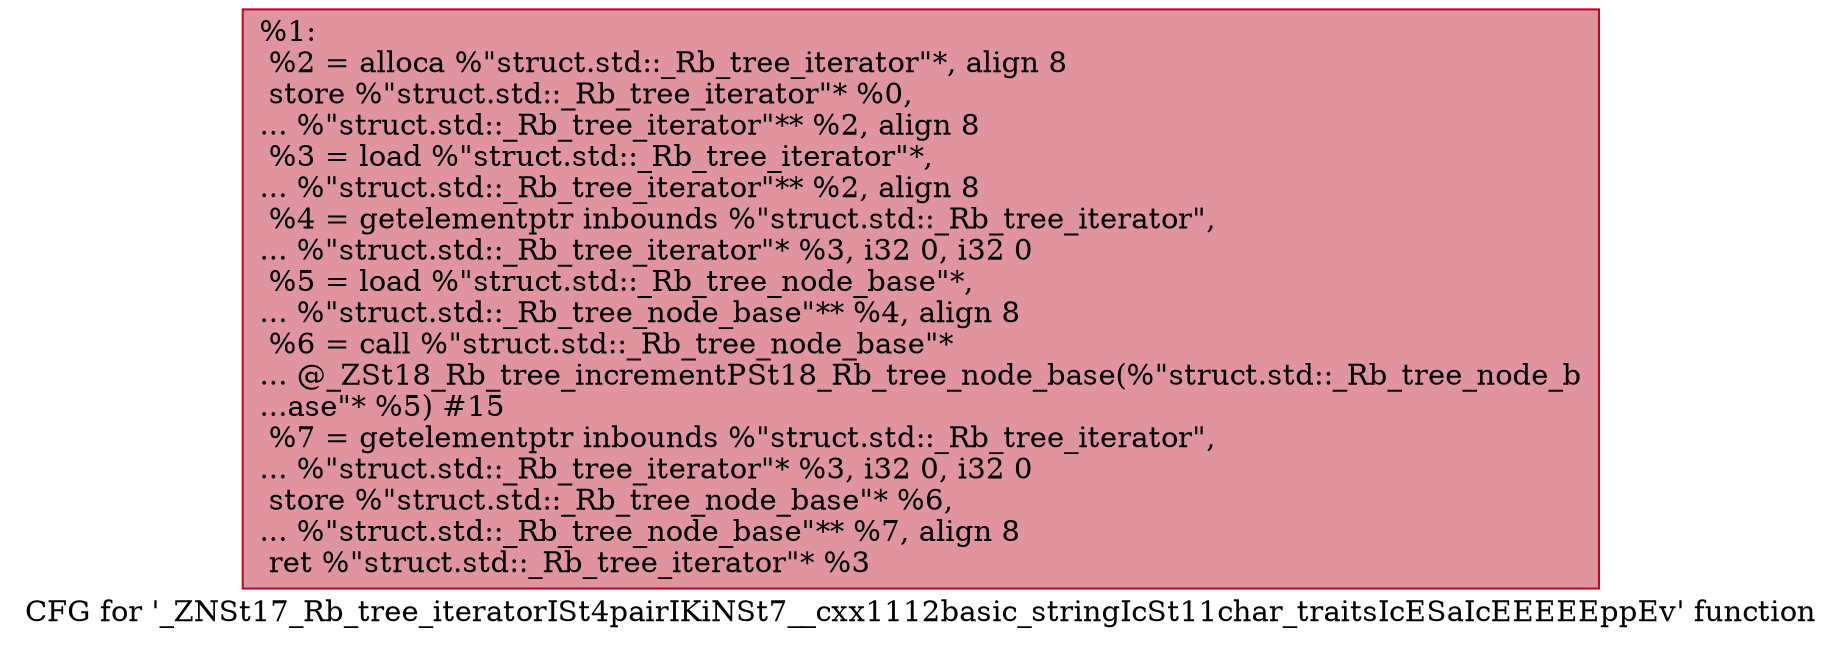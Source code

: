 digraph "CFG for '_ZNSt17_Rb_tree_iteratorISt4pairIKiNSt7__cxx1112basic_stringIcSt11char_traitsIcESaIcEEEEEppEv' function" {
	label="CFG for '_ZNSt17_Rb_tree_iteratorISt4pairIKiNSt7__cxx1112basic_stringIcSt11char_traitsIcESaIcEEEEEppEv' function";

	Node0x561d2df54b10 [shape=record,color="#b70d28ff", style=filled, fillcolor="#b70d2870",label="{%1:\l  %2 = alloca %\"struct.std::_Rb_tree_iterator\"*, align 8\l  store %\"struct.std::_Rb_tree_iterator\"* %0,\l... %\"struct.std::_Rb_tree_iterator\"** %2, align 8\l  %3 = load %\"struct.std::_Rb_tree_iterator\"*,\l... %\"struct.std::_Rb_tree_iterator\"** %2, align 8\l  %4 = getelementptr inbounds %\"struct.std::_Rb_tree_iterator\",\l... %\"struct.std::_Rb_tree_iterator\"* %3, i32 0, i32 0\l  %5 = load %\"struct.std::_Rb_tree_node_base\"*,\l... %\"struct.std::_Rb_tree_node_base\"** %4, align 8\l  %6 = call %\"struct.std::_Rb_tree_node_base\"*\l... @_ZSt18_Rb_tree_incrementPSt18_Rb_tree_node_base(%\"struct.std::_Rb_tree_node_b\l...ase\"* %5) #15\l  %7 = getelementptr inbounds %\"struct.std::_Rb_tree_iterator\",\l... %\"struct.std::_Rb_tree_iterator\"* %3, i32 0, i32 0\l  store %\"struct.std::_Rb_tree_node_base\"* %6,\l... %\"struct.std::_Rb_tree_node_base\"** %7, align 8\l  ret %\"struct.std::_Rb_tree_iterator\"* %3\l}"];
}
